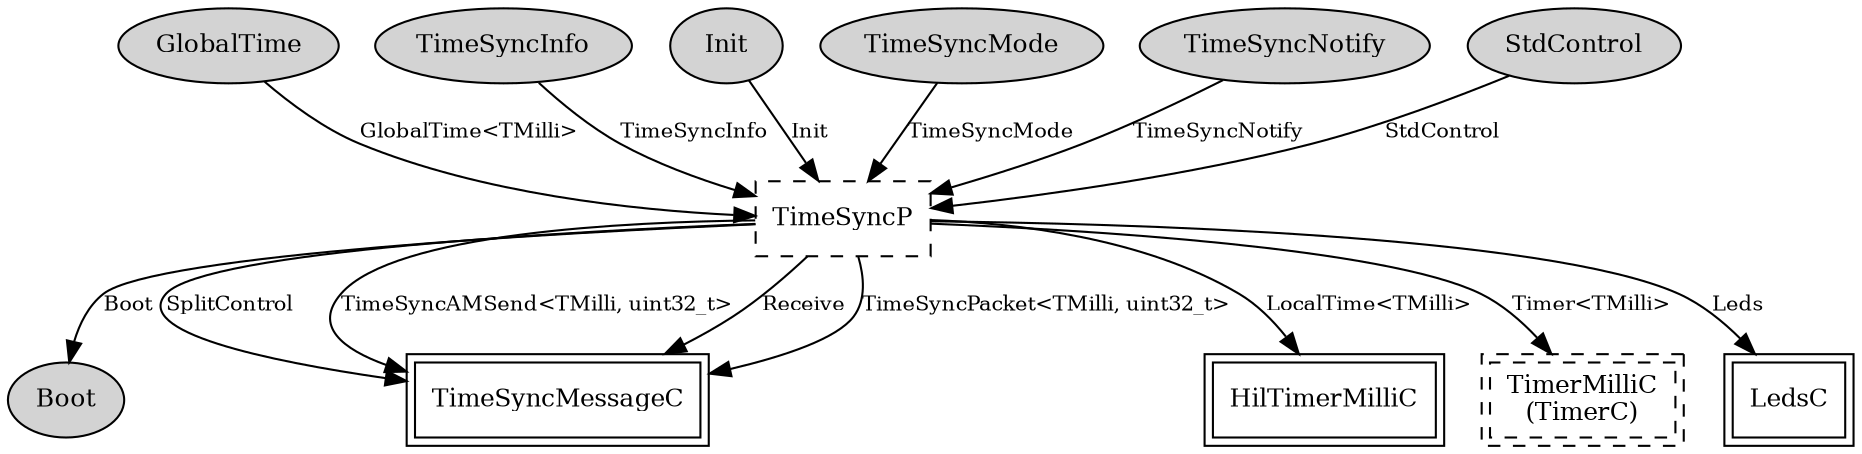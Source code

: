 digraph "TimeSyncC" {
  n0xb72b1850 [shape=ellipse, style=filled, label="GlobalTime", fontsize=12];
  "TimeSyncC.TimeSyncP" [fontsize=12, shape=box, style=dashed, label="TimeSyncP", URL="../chtml/TimeSyncP.html"];
  n0xb72ac6e0 [shape=ellipse, style=filled, label="TimeSyncInfo", fontsize=12];
  "TimeSyncC.TimeSyncP" [fontsize=12, shape=box, style=dashed, label="TimeSyncP", URL="../chtml/TimeSyncP.html"];
  n0xb72b81a0 [shape=ellipse, style=filled, label="Init", fontsize=12];
  "TimeSyncC.TimeSyncP" [fontsize=12, shape=box, style=dashed, label="TimeSyncP", URL="../chtml/TimeSyncP.html"];
  n0xb72a9510 [shape=ellipse, style=filled, label="TimeSyncMode", fontsize=12];
  "TimeSyncC.TimeSyncP" [fontsize=12, shape=box, style=dashed, label="TimeSyncP", URL="../chtml/TimeSyncP.html"];
  n0xb72a8620 [shape=ellipse, style=filled, label="TimeSyncNotify", fontsize=12];
  "TimeSyncC.TimeSyncP" [fontsize=12, shape=box, style=dashed, label="TimeSyncP", URL="../chtml/TimeSyncP.html"];
  n0xb72b54c0 [shape=ellipse, style=filled, label="StdControl", fontsize=12];
  "TimeSyncC.TimeSyncP" [fontsize=12, shape=box, style=dashed, label="TimeSyncP", URL="../chtml/TimeSyncP.html"];
  "TimeSyncC.TimeSyncP" [fontsize=12, shape=box, style=dashed, label="TimeSyncP", URL="../chtml/TimeSyncP.html"];
  n0xb72b9dc8 [shape=ellipse, style=filled, label="Boot", fontsize=12];
  "TimeSyncC.TimeSyncP" [fontsize=12, shape=box, style=dashed, label="TimeSyncP", URL="../chtml/TimeSyncP.html"];
  "TimeSyncMessageC" [fontsize=12, shape=box,peripheries=2, URL="../chtml/tos.platforms.telosa.TimeSyncMessageC.html"];
  "TimeSyncC.TimeSyncP" [fontsize=12, shape=box, style=dashed, label="TimeSyncP", URL="../chtml/TimeSyncP.html"];
  "TimeSyncMessageC" [fontsize=12, shape=box,peripheries=2, URL="../chtml/tos.platforms.telosa.TimeSyncMessageC.html"];
  "TimeSyncC.TimeSyncP" [fontsize=12, shape=box, style=dashed, label="TimeSyncP", URL="../chtml/TimeSyncP.html"];
  "TimeSyncMessageC" [fontsize=12, shape=box,peripheries=2, URL="../chtml/tos.platforms.telosa.TimeSyncMessageC.html"];
  "TimeSyncC.TimeSyncP" [fontsize=12, shape=box, style=dashed, label="TimeSyncP", URL="../chtml/TimeSyncP.html"];
  "TimeSyncMessageC" [fontsize=12, shape=box,peripheries=2, URL="../chtml/tos.platforms.telosa.TimeSyncMessageC.html"];
  "TimeSyncC.TimeSyncP" [fontsize=12, shape=box, style=dashed, label="TimeSyncP", URL="../chtml/TimeSyncP.html"];
  "HilTimerMilliC" [fontsize=12, shape=box,peripheries=2, URL="../chtml/tos.chips.msp430.timer.HilTimerMilliC.html"];
  "TimeSyncC.TimeSyncP" [fontsize=12, shape=box, style=dashed, label="TimeSyncP", URL="../chtml/TimeSyncP.html"];
  "TimeSyncC.TimerC" [fontsize=12, shape=box,peripheries=2, style=dashed, label="TimerMilliC\n(TimerC)", URL="../chtml/tos.system.TimerMilliC.html"];
  "TimeSyncC.TimeSyncP" [fontsize=12, shape=box, style=dashed, label="TimeSyncP", URL="../chtml/TimeSyncP.html"];
  "LedsC" [fontsize=12, shape=box,peripheries=2, URL="../chtml/tos.system.LedsC.html"];
  "n0xb72b1850" -> "TimeSyncC.TimeSyncP" [label="GlobalTime<TMilli>", URL="../ihtml/GlobalTime.html", fontsize=10];
  "n0xb72ac6e0" -> "TimeSyncC.TimeSyncP" [label="TimeSyncInfo", URL="../ihtml/TimeSyncInfo.html", fontsize=10];
  "n0xb72b81a0" -> "TimeSyncC.TimeSyncP" [label="Init", URL="../ihtml/tos.interfaces.Init.html", fontsize=10];
  "n0xb72a9510" -> "TimeSyncC.TimeSyncP" [label="TimeSyncMode", URL="../ihtml/TimeSyncMode.html", fontsize=10];
  "n0xb72a8620" -> "TimeSyncC.TimeSyncP" [label="TimeSyncNotify", URL="../ihtml/TimeSyncNotify.html", fontsize=10];
  "n0xb72b54c0" -> "TimeSyncC.TimeSyncP" [label="StdControl", URL="../ihtml/tos.interfaces.StdControl.html", fontsize=10];
  "TimeSyncC.TimeSyncP" -> "n0xb72b9dc8" [label="Boot", URL="../ihtml/tos.interfaces.Boot.html", fontsize=10];
  "TimeSyncC.TimeSyncP" -> "TimeSyncMessageC" [label="SplitControl", URL="../ihtml/tos.interfaces.SplitControl.html", fontsize=10];
  "TimeSyncC.TimeSyncP" -> "TimeSyncMessageC" [label="TimeSyncAMSend<TMilli, uint32_t>", URL="../ihtml/tos.interfaces.TimeSyncAMSend.html", fontsize=10];
  "TimeSyncC.TimeSyncP" -> "TimeSyncMessageC" [label="Receive", URL="../ihtml/tos.interfaces.Receive.html", fontsize=10];
  "TimeSyncC.TimeSyncP" -> "TimeSyncMessageC" [label="TimeSyncPacket<TMilli, uint32_t>", URL="../ihtml/tos.interfaces.TimeSyncPacket.html", fontsize=10];
  "TimeSyncC.TimeSyncP" -> "HilTimerMilliC" [label="LocalTime<TMilli>", URL="../ihtml/tos.lib.timer.LocalTime.html", fontsize=10];
  "TimeSyncC.TimeSyncP" -> "TimeSyncC.TimerC" [label="Timer<TMilli>", URL="../ihtml/tos.lib.timer.Timer.html", fontsize=10];
  "TimeSyncC.TimeSyncP" -> "LedsC" [label="Leds", URL="../ihtml/tos.interfaces.Leds.html", fontsize=10];
}

